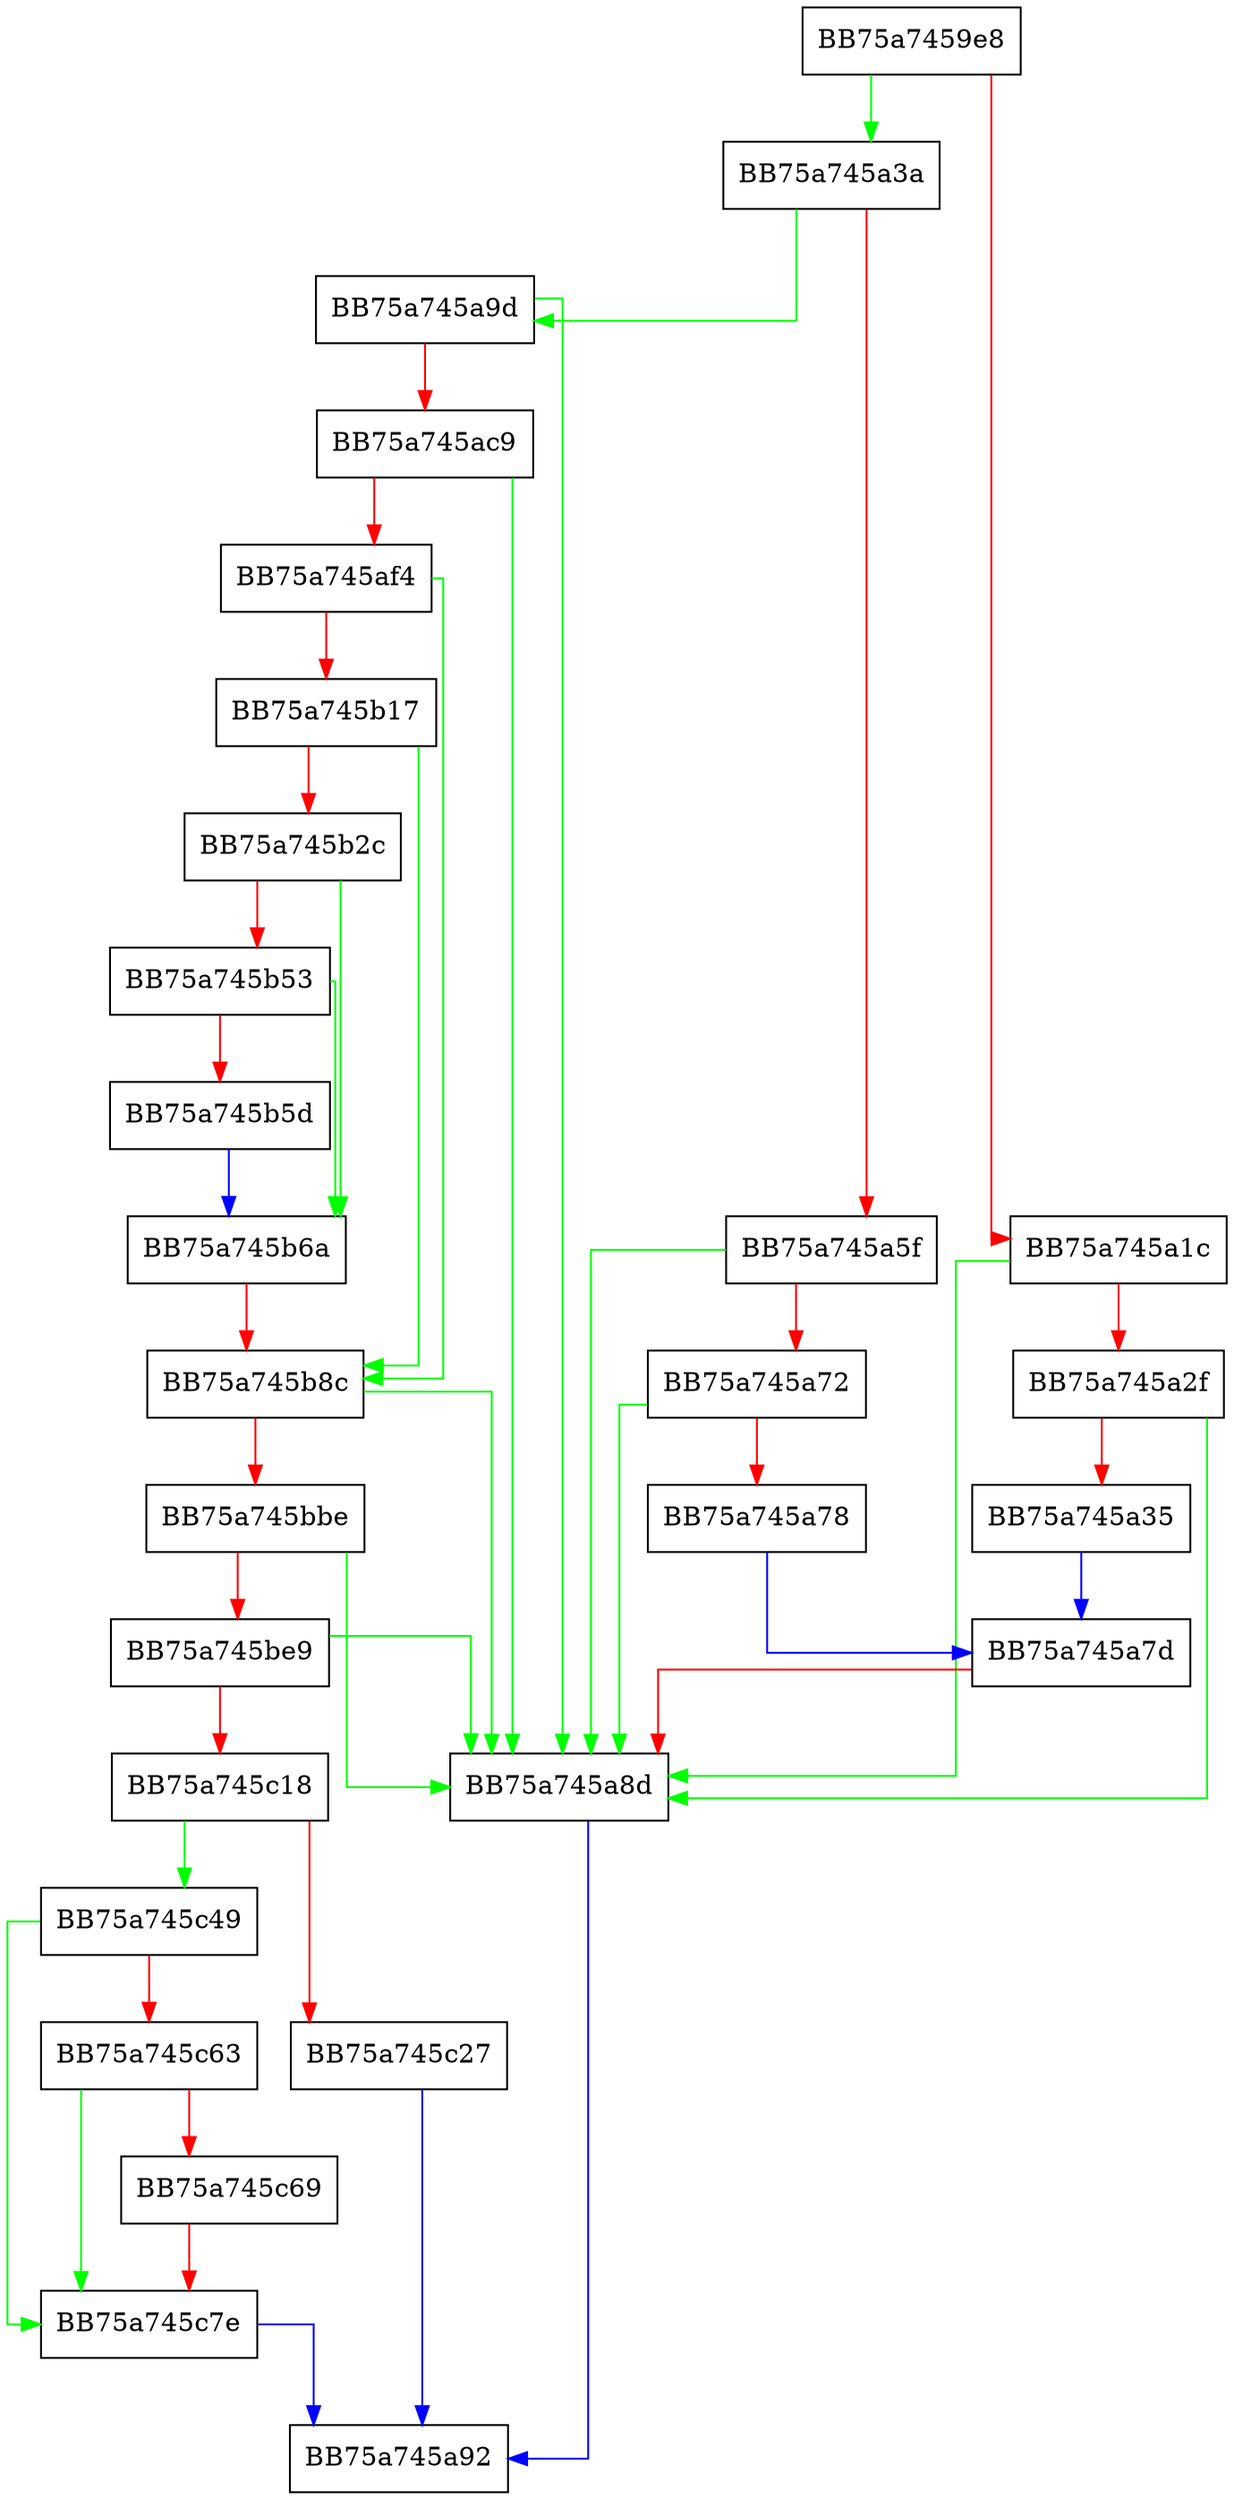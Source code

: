 digraph InitializeSyncQuery {
  node [shape="box"];
  graph [splines=ortho];
  BB75a7459e8 -> BB75a745a3a [color="green"];
  BB75a7459e8 -> BB75a745a1c [color="red"];
  BB75a745a1c -> BB75a745a8d [color="green"];
  BB75a745a1c -> BB75a745a2f [color="red"];
  BB75a745a2f -> BB75a745a8d [color="green"];
  BB75a745a2f -> BB75a745a35 [color="red"];
  BB75a745a35 -> BB75a745a7d [color="blue"];
  BB75a745a3a -> BB75a745a9d [color="green"];
  BB75a745a3a -> BB75a745a5f [color="red"];
  BB75a745a5f -> BB75a745a8d [color="green"];
  BB75a745a5f -> BB75a745a72 [color="red"];
  BB75a745a72 -> BB75a745a8d [color="green"];
  BB75a745a72 -> BB75a745a78 [color="red"];
  BB75a745a78 -> BB75a745a7d [color="blue"];
  BB75a745a7d -> BB75a745a8d [color="red"];
  BB75a745a8d -> BB75a745a92 [color="blue"];
  BB75a745a9d -> BB75a745a8d [color="green"];
  BB75a745a9d -> BB75a745ac9 [color="red"];
  BB75a745ac9 -> BB75a745a8d [color="green"];
  BB75a745ac9 -> BB75a745af4 [color="red"];
  BB75a745af4 -> BB75a745b8c [color="green"];
  BB75a745af4 -> BB75a745b17 [color="red"];
  BB75a745b17 -> BB75a745b8c [color="green"];
  BB75a745b17 -> BB75a745b2c [color="red"];
  BB75a745b2c -> BB75a745b6a [color="green"];
  BB75a745b2c -> BB75a745b53 [color="red"];
  BB75a745b53 -> BB75a745b6a [color="green"];
  BB75a745b53 -> BB75a745b5d [color="red"];
  BB75a745b5d -> BB75a745b6a [color="blue"];
  BB75a745b6a -> BB75a745b8c [color="red"];
  BB75a745b8c -> BB75a745a8d [color="green"];
  BB75a745b8c -> BB75a745bbe [color="red"];
  BB75a745bbe -> BB75a745a8d [color="green"];
  BB75a745bbe -> BB75a745be9 [color="red"];
  BB75a745be9 -> BB75a745a8d [color="green"];
  BB75a745be9 -> BB75a745c18 [color="red"];
  BB75a745c18 -> BB75a745c49 [color="green"];
  BB75a745c18 -> BB75a745c27 [color="red"];
  BB75a745c27 -> BB75a745a92 [color="blue"];
  BB75a745c49 -> BB75a745c7e [color="green"];
  BB75a745c49 -> BB75a745c63 [color="red"];
  BB75a745c63 -> BB75a745c7e [color="green"];
  BB75a745c63 -> BB75a745c69 [color="red"];
  BB75a745c69 -> BB75a745c7e [color="red"];
  BB75a745c7e -> BB75a745a92 [color="blue"];
}